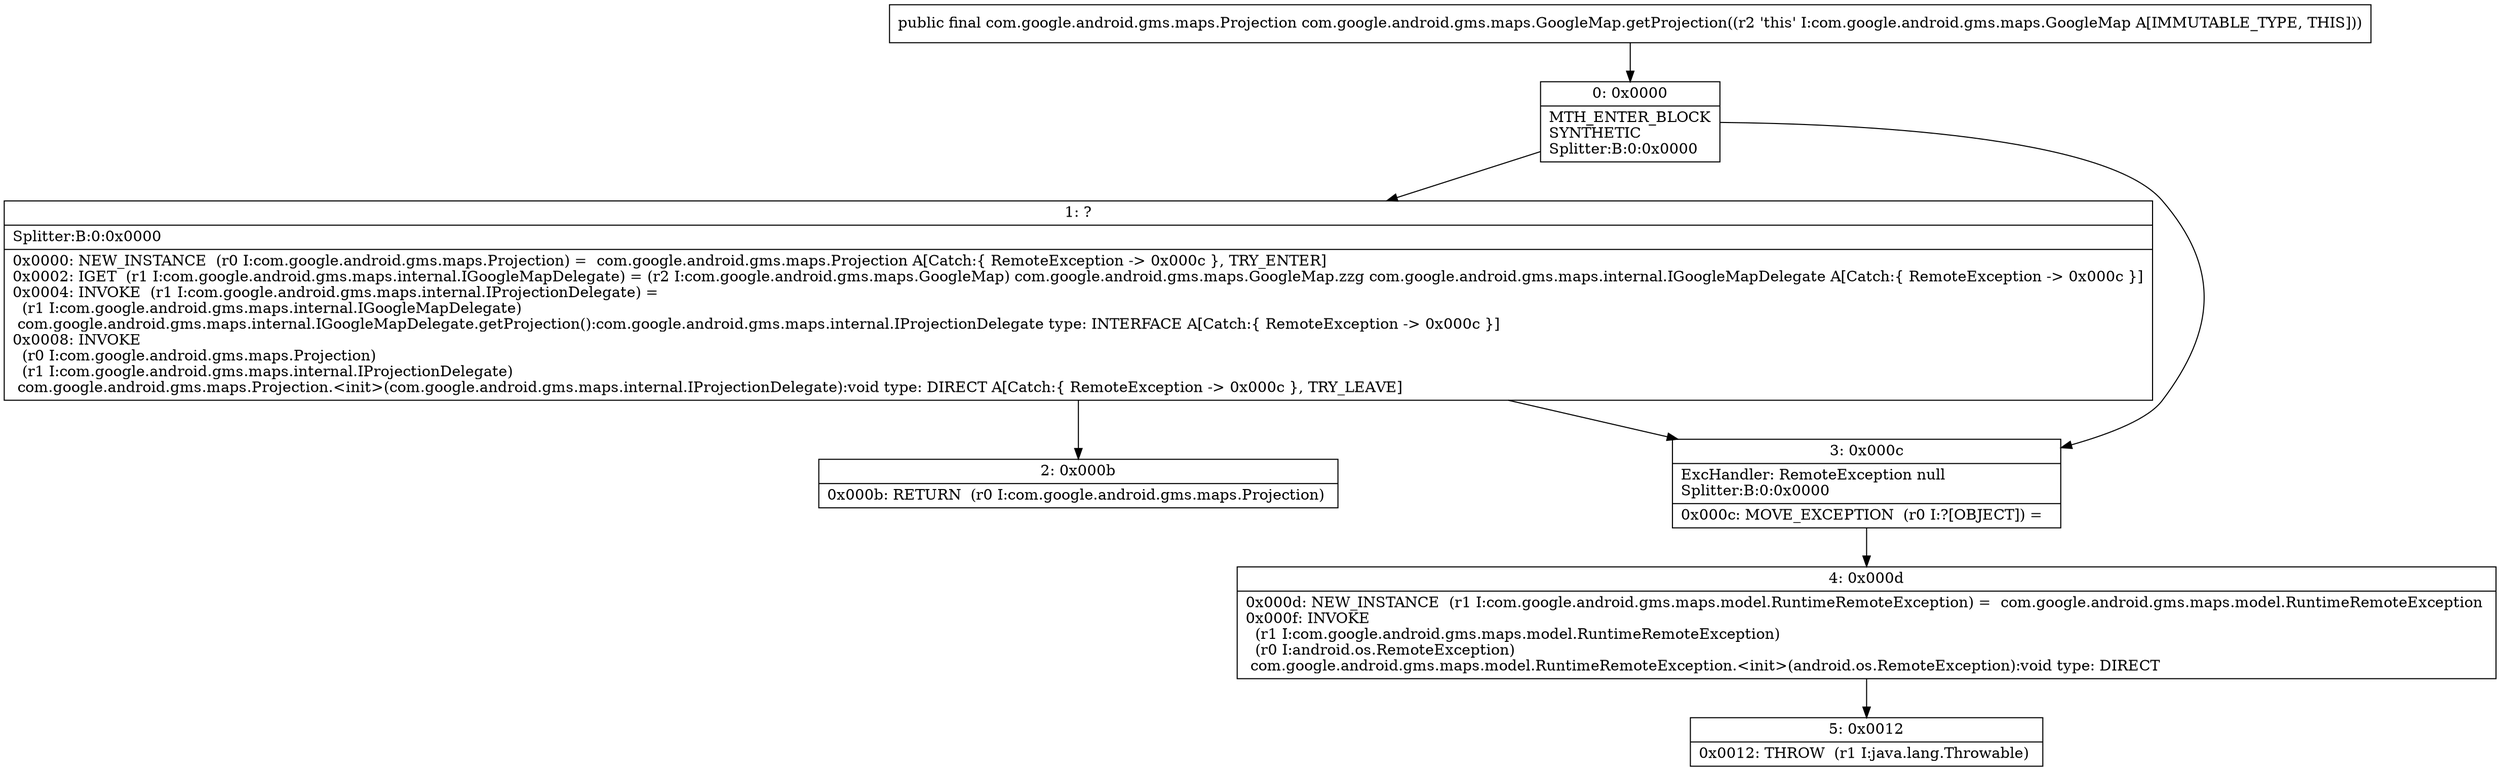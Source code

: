 digraph "CFG forcom.google.android.gms.maps.GoogleMap.getProjection()Lcom\/google\/android\/gms\/maps\/Projection;" {
Node_0 [shape=record,label="{0\:\ 0x0000|MTH_ENTER_BLOCK\lSYNTHETIC\lSplitter:B:0:0x0000\l}"];
Node_1 [shape=record,label="{1\:\ ?|Splitter:B:0:0x0000\l|0x0000: NEW_INSTANCE  (r0 I:com.google.android.gms.maps.Projection) =  com.google.android.gms.maps.Projection A[Catch:\{ RemoteException \-\> 0x000c \}, TRY_ENTER]\l0x0002: IGET  (r1 I:com.google.android.gms.maps.internal.IGoogleMapDelegate) = (r2 I:com.google.android.gms.maps.GoogleMap) com.google.android.gms.maps.GoogleMap.zzg com.google.android.gms.maps.internal.IGoogleMapDelegate A[Catch:\{ RemoteException \-\> 0x000c \}]\l0x0004: INVOKE  (r1 I:com.google.android.gms.maps.internal.IProjectionDelegate) = \l  (r1 I:com.google.android.gms.maps.internal.IGoogleMapDelegate)\l com.google.android.gms.maps.internal.IGoogleMapDelegate.getProjection():com.google.android.gms.maps.internal.IProjectionDelegate type: INTERFACE A[Catch:\{ RemoteException \-\> 0x000c \}]\l0x0008: INVOKE  \l  (r0 I:com.google.android.gms.maps.Projection)\l  (r1 I:com.google.android.gms.maps.internal.IProjectionDelegate)\l com.google.android.gms.maps.Projection.\<init\>(com.google.android.gms.maps.internal.IProjectionDelegate):void type: DIRECT A[Catch:\{ RemoteException \-\> 0x000c \}, TRY_LEAVE]\l}"];
Node_2 [shape=record,label="{2\:\ 0x000b|0x000b: RETURN  (r0 I:com.google.android.gms.maps.Projection) \l}"];
Node_3 [shape=record,label="{3\:\ 0x000c|ExcHandler: RemoteException null\lSplitter:B:0:0x0000\l|0x000c: MOVE_EXCEPTION  (r0 I:?[OBJECT]) =  \l}"];
Node_4 [shape=record,label="{4\:\ 0x000d|0x000d: NEW_INSTANCE  (r1 I:com.google.android.gms.maps.model.RuntimeRemoteException) =  com.google.android.gms.maps.model.RuntimeRemoteException \l0x000f: INVOKE  \l  (r1 I:com.google.android.gms.maps.model.RuntimeRemoteException)\l  (r0 I:android.os.RemoteException)\l com.google.android.gms.maps.model.RuntimeRemoteException.\<init\>(android.os.RemoteException):void type: DIRECT \l}"];
Node_5 [shape=record,label="{5\:\ 0x0012|0x0012: THROW  (r1 I:java.lang.Throwable) \l}"];
MethodNode[shape=record,label="{public final com.google.android.gms.maps.Projection com.google.android.gms.maps.GoogleMap.getProjection((r2 'this' I:com.google.android.gms.maps.GoogleMap A[IMMUTABLE_TYPE, THIS])) }"];
MethodNode -> Node_0;
Node_0 -> Node_1;
Node_0 -> Node_3;
Node_1 -> Node_2;
Node_1 -> Node_3;
Node_3 -> Node_4;
Node_4 -> Node_5;
}

